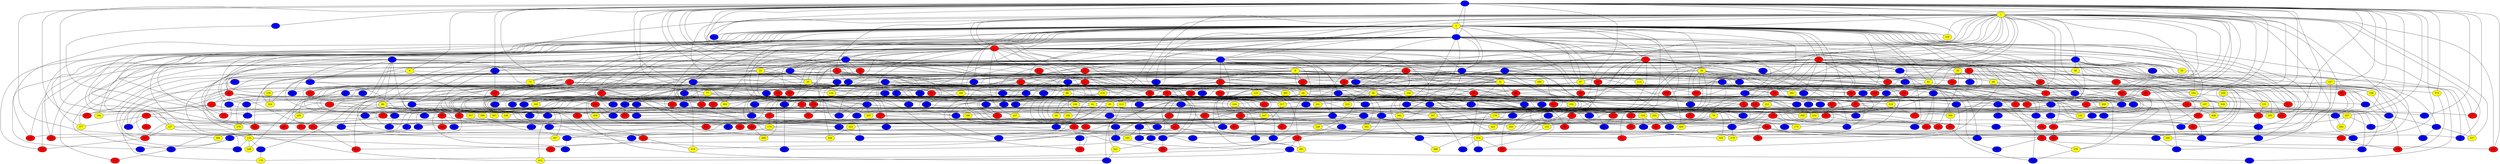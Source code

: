graph {
0 [style = filled fillcolor = blue];
1 [style = filled fillcolor = yellow];
2 [style = filled fillcolor = yellow];
3 [style = filled fillcolor = blue];
4 [style = filled fillcolor = red];
5 [style = filled fillcolor = blue];
6 [style = filled fillcolor = yellow];
7 [style = filled fillcolor = red];
8 [style = filled fillcolor = yellow];
9 [style = filled fillcolor = blue];
10 [style = filled fillcolor = red];
11 [style = filled fillcolor = blue];
12 [style = filled fillcolor = blue];
13 [style = filled fillcolor = red];
14 [style = filled fillcolor = red];
15 [style = filled fillcolor = red];
16 [style = filled fillcolor = red];
17 [style = filled fillcolor = red];
18 [style = filled fillcolor = red];
19 [style = filled fillcolor = blue];
20 [style = filled fillcolor = yellow];
21 [style = filled fillcolor = blue];
22 [style = filled fillcolor = red];
23 [style = filled fillcolor = yellow];
24 [style = filled fillcolor = red];
25 [style = filled fillcolor = blue];
26 [style = filled fillcolor = blue];
27 [style = filled fillcolor = blue];
28 [style = filled fillcolor = red];
29 [style = filled fillcolor = yellow];
30 [style = filled fillcolor = yellow];
31 [style = filled fillcolor = yellow];
32 [style = filled fillcolor = red];
33 [style = filled fillcolor = blue];
34 [style = filled fillcolor = yellow];
35 [style = filled fillcolor = blue];
36 [style = filled fillcolor = blue];
37 [style = filled fillcolor = blue];
38 [style = filled fillcolor = blue];
39 [style = filled fillcolor = blue];
40 [style = filled fillcolor = red];
41 [style = filled fillcolor = blue];
42 [style = filled fillcolor = blue];
43 [style = filled fillcolor = red];
44 [style = filled fillcolor = blue];
45 [style = filled fillcolor = red];
46 [style = filled fillcolor = red];
47 [style = filled fillcolor = blue];
48 [style = filled fillcolor = red];
49 [style = filled fillcolor = red];
50 [style = filled fillcolor = yellow];
51 [style = filled fillcolor = blue];
52 [style = filled fillcolor = blue];
53 [style = filled fillcolor = blue];
54 [style = filled fillcolor = red];
55 [style = filled fillcolor = blue];
56 [style = filled fillcolor = yellow];
57 [style = filled fillcolor = red];
58 [style = filled fillcolor = yellow];
59 [style = filled fillcolor = blue];
60 [style = filled fillcolor = blue];
61 [style = filled fillcolor = blue];
62 [style = filled fillcolor = yellow];
63 [style = filled fillcolor = red];
64 [style = filled fillcolor = blue];
65 [style = filled fillcolor = yellow];
66 [style = filled fillcolor = blue];
67 [style = filled fillcolor = blue];
68 [style = filled fillcolor = red];
69 [style = filled fillcolor = yellow];
70 [style = filled fillcolor = blue];
71 [style = filled fillcolor = red];
72 [style = filled fillcolor = yellow];
73 [style = filled fillcolor = red];
74 [style = filled fillcolor = blue];
75 [style = filled fillcolor = red];
76 [style = filled fillcolor = yellow];
77 [style = filled fillcolor = yellow];
78 [style = filled fillcolor = red];
79 [style = filled fillcolor = red];
80 [style = filled fillcolor = red];
81 [style = filled fillcolor = red];
82 [style = filled fillcolor = red];
83 [style = filled fillcolor = blue];
84 [style = filled fillcolor = blue];
85 [style = filled fillcolor = red];
86 [style = filled fillcolor = yellow];
87 [style = filled fillcolor = red];
88 [style = filled fillcolor = blue];
89 [style = filled fillcolor = blue];
90 [style = filled fillcolor = yellow];
91 [style = filled fillcolor = yellow];
92 [style = filled fillcolor = red];
93 [style = filled fillcolor = blue];
94 [style = filled fillcolor = red];
95 [style = filled fillcolor = red];
96 [style = filled fillcolor = blue];
97 [style = filled fillcolor = yellow];
98 [style = filled fillcolor = yellow];
99 [style = filled fillcolor = red];
100 [style = filled fillcolor = blue];
101 [style = filled fillcolor = blue];
102 [style = filled fillcolor = blue];
103 [style = filled fillcolor = yellow];
104 [style = filled fillcolor = yellow];
105 [style = filled fillcolor = red];
106 [style = filled fillcolor = yellow];
107 [style = filled fillcolor = yellow];
108 [style = filled fillcolor = red];
109 [style = filled fillcolor = blue];
110 [style = filled fillcolor = blue];
111 [style = filled fillcolor = red];
112 [style = filled fillcolor = blue];
113 [style = filled fillcolor = yellow];
114 [style = filled fillcolor = blue];
115 [style = filled fillcolor = blue];
116 [style = filled fillcolor = blue];
117 [style = filled fillcolor = red];
118 [style = filled fillcolor = yellow];
119 [style = filled fillcolor = red];
120 [style = filled fillcolor = blue];
121 [style = filled fillcolor = red];
122 [style = filled fillcolor = red];
123 [style = filled fillcolor = yellow];
124 [style = filled fillcolor = blue];
125 [style = filled fillcolor = red];
126 [style = filled fillcolor = blue];
127 [style = filled fillcolor = yellow];
128 [style = filled fillcolor = blue];
129 [style = filled fillcolor = yellow];
130 [style = filled fillcolor = red];
131 [style = filled fillcolor = yellow];
132 [style = filled fillcolor = red];
133 [style = filled fillcolor = blue];
134 [style = filled fillcolor = yellow];
135 [style = filled fillcolor = blue];
136 [style = filled fillcolor = blue];
137 [style = filled fillcolor = red];
138 [style = filled fillcolor = red];
139 [style = filled fillcolor = blue];
140 [style = filled fillcolor = red];
141 [style = filled fillcolor = blue];
142 [style = filled fillcolor = yellow];
143 [style = filled fillcolor = red];
144 [style = filled fillcolor = red];
145 [style = filled fillcolor = blue];
146 [style = filled fillcolor = blue];
147 [style = filled fillcolor = blue];
148 [style = filled fillcolor = red];
149 [style = filled fillcolor = blue];
150 [style = filled fillcolor = blue];
151 [style = filled fillcolor = blue];
152 [style = filled fillcolor = red];
153 [style = filled fillcolor = yellow];
154 [style = filled fillcolor = blue];
155 [style = filled fillcolor = yellow];
156 [style = filled fillcolor = red];
157 [style = filled fillcolor = blue];
158 [style = filled fillcolor = red];
159 [style = filled fillcolor = blue];
160 [style = filled fillcolor = yellow];
161 [style = filled fillcolor = blue];
162 [style = filled fillcolor = red];
163 [style = filled fillcolor = red];
164 [style = filled fillcolor = yellow];
165 [style = filled fillcolor = blue];
166 [style = filled fillcolor = yellow];
167 [style = filled fillcolor = red];
168 [style = filled fillcolor = blue];
169 [style = filled fillcolor = blue];
170 [style = filled fillcolor = yellow];
171 [style = filled fillcolor = blue];
172 [style = filled fillcolor = blue];
173 [style = filled fillcolor = yellow];
174 [style = filled fillcolor = blue];
175 [style = filled fillcolor = blue];
176 [style = filled fillcolor = red];
177 [style = filled fillcolor = blue];
178 [style = filled fillcolor = yellow];
179 [style = filled fillcolor = yellow];
180 [style = filled fillcolor = blue];
181 [style = filled fillcolor = blue];
182 [style = filled fillcolor = red];
183 [style = filled fillcolor = red];
184 [style = filled fillcolor = yellow];
185 [style = filled fillcolor = yellow];
186 [style = filled fillcolor = blue];
187 [style = filled fillcolor = red];
188 [style = filled fillcolor = red];
189 [style = filled fillcolor = blue];
190 [style = filled fillcolor = blue];
191 [style = filled fillcolor = yellow];
192 [style = filled fillcolor = red];
193 [style = filled fillcolor = red];
194 [style = filled fillcolor = yellow];
195 [style = filled fillcolor = yellow];
196 [style = filled fillcolor = red];
197 [style = filled fillcolor = yellow];
198 [style = filled fillcolor = yellow];
199 [style = filled fillcolor = red];
200 [style = filled fillcolor = red];
201 [style = filled fillcolor = blue];
202 [style = filled fillcolor = red];
203 [style = filled fillcolor = yellow];
204 [style = filled fillcolor = blue];
205 [style = filled fillcolor = yellow];
206 [style = filled fillcolor = red];
207 [style = filled fillcolor = yellow];
208 [style = filled fillcolor = red];
209 [style = filled fillcolor = red];
210 [style = filled fillcolor = red];
211 [style = filled fillcolor = red];
212 [style = filled fillcolor = red];
213 [style = filled fillcolor = yellow];
214 [style = filled fillcolor = blue];
215 [style = filled fillcolor = red];
216 [style = filled fillcolor = yellow];
217 [style = filled fillcolor = blue];
218 [style = filled fillcolor = blue];
219 [style = filled fillcolor = yellow];
220 [style = filled fillcolor = blue];
221 [style = filled fillcolor = blue];
222 [style = filled fillcolor = yellow];
223 [style = filled fillcolor = blue];
224 [style = filled fillcolor = yellow];
225 [style = filled fillcolor = blue];
226 [style = filled fillcolor = blue];
227 [style = filled fillcolor = blue];
228 [style = filled fillcolor = blue];
229 [style = filled fillcolor = yellow];
230 [style = filled fillcolor = red];
231 [style = filled fillcolor = blue];
232 [style = filled fillcolor = yellow];
233 [style = filled fillcolor = blue];
234 [style = filled fillcolor = red];
235 [style = filled fillcolor = red];
236 [style = filled fillcolor = blue];
237 [style = filled fillcolor = yellow];
238 [style = filled fillcolor = yellow];
239 [style = filled fillcolor = red];
240 [style = filled fillcolor = red];
241 [style = filled fillcolor = yellow];
242 [style = filled fillcolor = blue];
243 [style = filled fillcolor = red];
244 [style = filled fillcolor = blue];
245 [style = filled fillcolor = blue];
246 [style = filled fillcolor = blue];
247 [style = filled fillcolor = yellow];
248 [style = filled fillcolor = blue];
249 [style = filled fillcolor = red];
250 [style = filled fillcolor = blue];
251 [style = filled fillcolor = red];
252 [style = filled fillcolor = blue];
253 [style = filled fillcolor = blue];
254 [style = filled fillcolor = blue];
255 [style = filled fillcolor = blue];
256 [style = filled fillcolor = blue];
257 [style = filled fillcolor = yellow];
258 [style = filled fillcolor = red];
259 [style = filled fillcolor = yellow];
260 [style = filled fillcolor = blue];
261 [style = filled fillcolor = blue];
262 [style = filled fillcolor = blue];
263 [style = filled fillcolor = blue];
264 [style = filled fillcolor = blue];
265 [style = filled fillcolor = blue];
266 [style = filled fillcolor = yellow];
267 [style = filled fillcolor = yellow];
268 [style = filled fillcolor = blue];
269 [style = filled fillcolor = yellow];
270 [style = filled fillcolor = blue];
271 [style = filled fillcolor = red];
272 [style = filled fillcolor = blue];
273 [style = filled fillcolor = red];
274 [style = filled fillcolor = blue];
275 [style = filled fillcolor = red];
276 [style = filled fillcolor = yellow];
277 [style = filled fillcolor = blue];
278 [style = filled fillcolor = blue];
279 [style = filled fillcolor = yellow];
280 [style = filled fillcolor = red];
281 [style = filled fillcolor = yellow];
282 [style = filled fillcolor = yellow];
283 [style = filled fillcolor = blue];
284 [style = filled fillcolor = red];
285 [style = filled fillcolor = red];
286 [style = filled fillcolor = blue];
287 [style = filled fillcolor = red];
288 [style = filled fillcolor = blue];
289 [style = filled fillcolor = yellow];
290 [style = filled fillcolor = red];
291 [style = filled fillcolor = red];
292 [style = filled fillcolor = yellow];
293 [style = filled fillcolor = blue];
294 [style = filled fillcolor = blue];
295 [style = filled fillcolor = yellow];
296 [style = filled fillcolor = blue];
297 [style = filled fillcolor = red];
298 [style = filled fillcolor = red];
299 [style = filled fillcolor = yellow];
300 [style = filled fillcolor = blue];
301 [style = filled fillcolor = yellow];
302 [style = filled fillcolor = blue];
303 [style = filled fillcolor = red];
304 [style = filled fillcolor = blue];
305 [style = filled fillcolor = blue];
306 [style = filled fillcolor = yellow];
307 [style = filled fillcolor = yellow];
308 [style = filled fillcolor = yellow];
309 [style = filled fillcolor = blue];
310 [style = filled fillcolor = blue];
311 [style = filled fillcolor = red];
312 [style = filled fillcolor = blue];
313 [style = filled fillcolor = red];
314 [style = filled fillcolor = blue];
315 [style = filled fillcolor = red];
316 [style = filled fillcolor = yellow];
317 [style = filled fillcolor = yellow];
318 [style = filled fillcolor = blue];
319 [style = filled fillcolor = yellow];
320 [style = filled fillcolor = red];
321 [style = filled fillcolor = red];
322 [style = filled fillcolor = blue];
323 [style = filled fillcolor = yellow];
324 [style = filled fillcolor = blue];
325 [style = filled fillcolor = red];
326 [style = filled fillcolor = red];
327 [style = filled fillcolor = red];
328 [style = filled fillcolor = yellow];
329 [style = filled fillcolor = yellow];
330 [style = filled fillcolor = red];
331 [style = filled fillcolor = blue];
332 [style = filled fillcolor = red];
333 [style = filled fillcolor = yellow];
334 [style = filled fillcolor = yellow];
335 [style = filled fillcolor = red];
336 [style = filled fillcolor = yellow];
337 [style = filled fillcolor = red];
338 [style = filled fillcolor = red];
339 [style = filled fillcolor = blue];
340 [style = filled fillcolor = red];
341 [style = filled fillcolor = blue];
342 [style = filled fillcolor = yellow];
343 [style = filled fillcolor = blue];
344 [style = filled fillcolor = blue];
345 [style = filled fillcolor = red];
346 [style = filled fillcolor = yellow];
347 [style = filled fillcolor = blue];
348 [style = filled fillcolor = yellow];
349 [style = filled fillcolor = blue];
350 [style = filled fillcolor = blue];
351 [style = filled fillcolor = red];
352 [style = filled fillcolor = blue];
353 [style = filled fillcolor = blue];
354 [style = filled fillcolor = blue];
355 [style = filled fillcolor = blue];
356 [style = filled fillcolor = blue];
357 [style = filled fillcolor = blue];
358 [style = filled fillcolor = blue];
359 [style = filled fillcolor = blue];
360 [style = filled fillcolor = blue];
361 [style = filled fillcolor = blue];
362 [style = filled fillcolor = red];
363 [style = filled fillcolor = red];
364 [style = filled fillcolor = blue];
365 [style = filled fillcolor = yellow];
366 [style = filled fillcolor = blue];
367 [style = filled fillcolor = red];
368 [style = filled fillcolor = yellow];
369 [style = filled fillcolor = yellow];
370 [style = filled fillcolor = red];
371 [style = filled fillcolor = blue];
372 [style = filled fillcolor = red];
373 [style = filled fillcolor = yellow];
374 [style = filled fillcolor = yellow];
375 [style = filled fillcolor = blue];
376 [style = filled fillcolor = blue];
377 [style = filled fillcolor = yellow];
378 [style = filled fillcolor = blue];
379 [style = filled fillcolor = yellow];
380 [style = filled fillcolor = blue];
381 [style = filled fillcolor = blue];
382 [style = filled fillcolor = blue];
383 [style = filled fillcolor = red];
384 [style = filled fillcolor = red];
385 [style = filled fillcolor = yellow];
386 [style = filled fillcolor = blue];
387 [style = filled fillcolor = yellow];
388 [style = filled fillcolor = red];
389 [style = filled fillcolor = red];
390 [style = filled fillcolor = red];
391 [style = filled fillcolor = yellow];
392 [style = filled fillcolor = yellow];
393 [style = filled fillcolor = red];
394 [style = filled fillcolor = blue];
395 [style = filled fillcolor = blue];
396 [style = filled fillcolor = red];
397 [style = filled fillcolor = yellow];
398 [style = filled fillcolor = blue];
399 [style = filled fillcolor = yellow];
400 [style = filled fillcolor = blue];
401 [style = filled fillcolor = blue];
402 [style = filled fillcolor = blue];
403 [style = filled fillcolor = blue];
404 [style = filled fillcolor = blue];
405 [style = filled fillcolor = blue];
406 [style = filled fillcolor = blue];
407 [style = filled fillcolor = red];
408 [style = filled fillcolor = yellow];
409 [style = filled fillcolor = yellow];
410 [style = filled fillcolor = red];
411 [style = filled fillcolor = red];
412 [style = filled fillcolor = yellow];
413 [style = filled fillcolor = blue];
414 [style = filled fillcolor = red];
415 [style = filled fillcolor = blue];
416 [style = filled fillcolor = blue];
417 [style = filled fillcolor = blue];
418 [style = filled fillcolor = red];
419 [style = filled fillcolor = blue];
420 [style = filled fillcolor = red];
421 [style = filled fillcolor = yellow];
422 [style = filled fillcolor = blue];
0 -- 7;
0 -- 18;
0 -- 20;
0 -- 32;
0 -- 39;
0 -- 53;
0 -- 66;
0 -- 68;
0 -- 82;
0 -- 90;
0 -- 92;
0 -- 126;
0 -- 127;
0 -- 137;
0 -- 148;
0 -- 6;
0 -- 3;
0 -- 2;
0 -- 1;
0 -- 150;
0 -- 163;
0 -- 197;
0 -- 207;
0 -- 235;
0 -- 259;
0 -- 273;
0 -- 290;
0 -- 302;
0 -- 314;
0 -- 325;
0 -- 337;
0 -- 365;
0 -- 373;
0 -- 385;
0 -- 401;
1 -- 2;
1 -- 3;
1 -- 4;
1 -- 5;
1 -- 9;
1 -- 13;
1 -- 16;
1 -- 22;
1 -- 29;
1 -- 46;
1 -- 60;
1 -- 63;
1 -- 75;
1 -- 90;
1 -- 91;
1 -- 94;
1 -- 101;
1 -- 109;
1 -- 132;
1 -- 133;
1 -- 134;
1 -- 142;
1 -- 169;
1 -- 173;
1 -- 211;
1 -- 234;
1 -- 236;
1 -- 237;
1 -- 245;
1 -- 250;
1 -- 273;
1 -- 279;
1 -- 316;
1 -- 325;
1 -- 327;
1 -- 330;
1 -- 341;
1 -- 347;
1 -- 351;
1 -- 396;
1 -- 405;
2 -- 3;
2 -- 4;
2 -- 5;
2 -- 7;
2 -- 10;
2 -- 13;
2 -- 16;
2 -- 21;
2 -- 25;
2 -- 27;
2 -- 30;
2 -- 34;
2 -- 36;
2 -- 39;
2 -- 43;
2 -- 49;
2 -- 52;
2 -- 57;
2 -- 63;
2 -- 71;
2 -- 73;
2 -- 81;
2 -- 91;
2 -- 96;
2 -- 97;
2 -- 108;
2 -- 121;
2 -- 129;
2 -- 133;
2 -- 146;
2 -- 156;
2 -- 159;
2 -- 164;
2 -- 206;
2 -- 230;
2 -- 237;
2 -- 249;
2 -- 251;
2 -- 277;
2 -- 283;
2 -- 291;
2 -- 294;
2 -- 311;
2 -- 313;
2 -- 315;
2 -- 316;
2 -- 345;
2 -- 393;
2 -- 395;
2 -- 399;
3 -- 4;
3 -- 11;
3 -- 19;
3 -- 25;
3 -- 32;
3 -- 36;
3 -- 48;
3 -- 50;
3 -- 70;
3 -- 80;
3 -- 97;
3 -- 117;
3 -- 147;
3 -- 166;
3 -- 185;
3 -- 194;
3 -- 215;
3 -- 221;
3 -- 250;
3 -- 267;
3 -- 270;
3 -- 280;
3 -- 302;
3 -- 322;
3 -- 368;
3 -- 375;
3 -- 377;
4 -- 5;
4 -- 11;
4 -- 12;
4 -- 22;
4 -- 23;
4 -- 24;
4 -- 34;
4 -- 36;
4 -- 44;
4 -- 50;
4 -- 51;
4 -- 83;
4 -- 88;
4 -- 93;
4 -- 99;
4 -- 111;
4 -- 118;
4 -- 127;
4 -- 133;
4 -- 141;
4 -- 150;
4 -- 153;
4 -- 199;
4 -- 230;
4 -- 257;
4 -- 267;
4 -- 276;
4 -- 288;
4 -- 298;
4 -- 342;
4 -- 346;
4 -- 361;
4 -- 369;
4 -- 420;
5 -- 8;
5 -- 14;
5 -- 20;
5 -- 31;
5 -- 34;
5 -- 70;
5 -- 89;
5 -- 106;
5 -- 111;
5 -- 120;
5 -- 177;
5 -- 223;
5 -- 243;
5 -- 347;
5 -- 359;
5 -- 370;
5 -- 372;
5 -- 378;
6 -- 38;
6 -- 235;
6 -- 256;
6 -- 417;
7 -- 26;
7 -- 27;
7 -- 45;
7 -- 65;
7 -- 67;
7 -- 77;
7 -- 79;
7 -- 135;
7 -- 145;
7 -- 162;
7 -- 176;
7 -- 205;
7 -- 212;
7 -- 357;
8 -- 12;
8 -- 14;
8 -- 25;
8 -- 29;
8 -- 40;
8 -- 68;
8 -- 78;
8 -- 103;
8 -- 134;
8 -- 158;
8 -- 192;
8 -- 202;
8 -- 222;
8 -- 276;
8 -- 299;
8 -- 310;
8 -- 422;
9 -- 28;
9 -- 32;
9 -- 50;
9 -- 58;
9 -- 141;
9 -- 154;
9 -- 210;
9 -- 242;
9 -- 392;
9 -- 408;
9 -- 417;
10 -- 18;
10 -- 19;
10 -- 28;
10 -- 29;
10 -- 30;
10 -- 41;
10 -- 61;
10 -- 72;
10 -- 87;
10 -- 119;
10 -- 122;
10 -- 131;
10 -- 141;
10 -- 162;
10 -- 181;
10 -- 210;
10 -- 225;
10 -- 255;
10 -- 268;
10 -- 270;
10 -- 296;
10 -- 324;
10 -- 328;
10 -- 330;
10 -- 334;
11 -- 19;
11 -- 23;
11 -- 24;
11 -- 31;
11 -- 33;
11 -- 69;
11 -- 72;
11 -- 94;
11 -- 105;
11 -- 118;
11 -- 158;
11 -- 214;
11 -- 275;
11 -- 297;
11 -- 301;
11 -- 344;
11 -- 358;
11 -- 411;
12 -- 15;
12 -- 155;
12 -- 218;
12 -- 313;
13 -- 15;
13 -- 17;
13 -- 43;
13 -- 48;
13 -- 78;
13 -- 80;
13 -- 86;
13 -- 88;
13 -- 99;
13 -- 109;
13 -- 114;
13 -- 115;
13 -- 120;
13 -- 148;
13 -- 150;
13 -- 174;
13 -- 192;
13 -- 245;
13 -- 343;
13 -- 365;
13 -- 377;
13 -- 382;
13 -- 409;
14 -- 15;
14 -- 65;
14 -- 68;
14 -- 77;
14 -- 93;
14 -- 96;
14 -- 128;
14 -- 164;
14 -- 190;
14 -- 317;
15 -- 27;
15 -- 49;
15 -- 65;
15 -- 67;
15 -- 100;
15 -- 108;
15 -- 117;
15 -- 120;
15 -- 126;
15 -- 162;
15 -- 190;
15 -- 213;
15 -- 227;
15 -- 239;
15 -- 246;
15 -- 248;
15 -- 345;
16 -- 24;
16 -- 31;
16 -- 38;
16 -- 42;
16 -- 44;
16 -- 143;
16 -- 269;
16 -- 281;
16 -- 331;
17 -- 33;
17 -- 37;
17 -- 59;
17 -- 131;
17 -- 164;
17 -- 171;
17 -- 196;
17 -- 329;
18 -- 79;
18 -- 98;
18 -- 151;
18 -- 199;
18 -- 211;
18 -- 243;
18 -- 410;
19 -- 20;
19 -- 28;
19 -- 165;
19 -- 214;
19 -- 386;
19 -- 393;
20 -- 26;
20 -- 49;
20 -- 51;
20 -- 147;
20 -- 178;
20 -- 187;
21 -- 23;
21 -- 37;
21 -- 77;
21 -- 86;
21 -- 95;
21 -- 116;
21 -- 165;
21 -- 198;
21 -- 206;
21 -- 215;
21 -- 282;
21 -- 309;
21 -- 357;
21 -- 368;
21 -- 412;
22 -- 35;
22 -- 37;
22 -- 48;
22 -- 51;
22 -- 52;
22 -- 56;
22 -- 93;
22 -- 114;
22 -- 121;
22 -- 140;
22 -- 175;
22 -- 180;
22 -- 263;
23 -- 26;
23 -- 35;
23 -- 43;
23 -- 46;
23 -- 79;
23 -- 146;
23 -- 185;
23 -- 186;
23 -- 193;
23 -- 224;
23 -- 228;
23 -- 265;
24 -- 42;
24 -- 92;
24 -- 124;
24 -- 151;
24 -- 219;
24 -- 265;
24 -- 300;
24 -- 326;
24 -- 354;
25 -- 57;
25 -- 61;
25 -- 81;
25 -- 84;
25 -- 149;
25 -- 204;
25 -- 348;
25 -- 369;
26 -- 45;
26 -- 62;
26 -- 85;
26 -- 332;
27 -- 95;
27 -- 117;
27 -- 318;
28 -- 75;
28 -- 147;
29 -- 67;
29 -- 89;
29 -- 100;
29 -- 101;
29 -- 104;
29 -- 136;
29 -- 196;
29 -- 213;
29 -- 358;
30 -- 143;
30 -- 171;
30 -- 303;
30 -- 403;
31 -- 40;
31 -- 54;
31 -- 112;
31 -- 123;
31 -- 136;
31 -- 264;
31 -- 275;
31 -- 278;
31 -- 330;
31 -- 337;
31 -- 342;
31 -- 374;
32 -- 42;
32 -- 44;
32 -- 55;
32 -- 72;
32 -- 91;
32 -- 100;
32 -- 151;
32 -- 224;
32 -- 347;
32 -- 356;
32 -- 376;
32 -- 387;
33 -- 56;
33 -- 98;
33 -- 110;
33 -- 125;
33 -- 186;
33 -- 402;
34 -- 35;
34 -- 69;
34 -- 74;
34 -- 97;
34 -- 122;
34 -- 142;
34 -- 204;
34 -- 226;
34 -- 266;
34 -- 272;
35 -- 62;
35 -- 112;
36 -- 46;
36 -- 60;
36 -- 113;
36 -- 130;
36 -- 156;
36 -- 169;
36 -- 175;
36 -- 253;
36 -- 364;
37 -- 40;
37 -- 54;
37 -- 73;
37 -- 96;
37 -- 149;
37 -- 187;
37 -- 203;
37 -- 240;
37 -- 255;
37 -- 280;
38 -- 84;
38 -- 121;
38 -- 130;
38 -- 233;
38 -- 258;
38 -- 282;
38 -- 294;
38 -- 355;
38 -- 395;
38 -- 407;
40 -- 71;
40 -- 155;
40 -- 306;
41 -- 47;
41 -- 69;
41 -- 80;
41 -- 103;
41 -- 158;
41 -- 166;
41 -- 179;
41 -- 189;
41 -- 212;
41 -- 262;
41 -- 336;
42 -- 47;
42 -- 119;
42 -- 131;
42 -- 192;
42 -- 380;
43 -- 45;
43 -- 132;
43 -- 157;
43 -- 159;
43 -- 176;
43 -- 188;
43 -- 379;
43 -- 409;
44 -- 59;
44 -- 61;
44 -- 78;
44 -- 105;
44 -- 134;
44 -- 172;
44 -- 191;
44 -- 251;
44 -- 288;
44 -- 308;
44 -- 332;
44 -- 350;
44 -- 381;
44 -- 391;
45 -- 55;
45 -- 138;
45 -- 194;
45 -- 318;
46 -- 56;
47 -- 413;
48 -- 139;
48 -- 352;
49 -- 76;
49 -- 148;
49 -- 274;
49 -- 277;
49 -- 342;
50 -- 372;
51 -- 166;
51 -- 202;
51 -- 233;
51 -- 240;
51 -- 250;
51 -- 380;
51 -- 397;
51 -- 414;
52 -- 130;
52 -- 361;
53 -- 366;
54 -- 60;
54 -- 63;
54 -- 74;
54 -- 82;
54 -- 252;
54 -- 269;
54 -- 312;
55 -- 119;
55 -- 183;
56 -- 66;
56 -- 73;
56 -- 83;
56 -- 101;
56 -- 145;
56 -- 173;
56 -- 184;
56 -- 191;
56 -- 226;
56 -- 288;
56 -- 329;
56 -- 371;
57 -- 146;
57 -- 182;
57 -- 344;
57 -- 346;
57 -- 412;
58 -- 107;
58 -- 114;
59 -- 351;
59 -- 384;
59 -- 394;
59 -- 421;
60 -- 110;
60 -- 124;
60 -- 232;
60 -- 323;
62 -- 90;
62 -- 334;
63 -- 177;
63 -- 227;
63 -- 401;
64 -- 159;
65 -- 70;
65 -- 112;
65 -- 248;
65 -- 261;
65 -- 323;
65 -- 367;
65 -- 406;
66 -- 178;
66 -- 181;
66 -- 248;
66 -- 315;
66 -- 416;
67 -- 202;
68 -- 223;
68 -- 246;
69 -- 75;
69 -- 106;
70 -- 74;
70 -- 83;
70 -- 139;
70 -- 262;
70 -- 340;
71 -- 85;
71 -- 102;
71 -- 140;
71 -- 163;
71 -- 177;
71 -- 233;
71 -- 254;
71 -- 370;
72 -- 129;
72 -- 218;
73 -- 415;
75 -- 82;
75 -- 161;
75 -- 360;
76 -- 167;
76 -- 239;
77 -- 81;
77 -- 86;
77 -- 107;
77 -- 160;
77 -- 184;
77 -- 190;
77 -- 293;
77 -- 295;
77 -- 355;
77 -- 422;
78 -- 165;
78 -- 222;
78 -- 293;
79 -- 179;
79 -- 182;
80 -- 88;
80 -- 327;
81 -- 140;
82 -- 170;
82 -- 179;
82 -- 231;
82 -- 349;
83 -- 118;
84 -- 216;
85 -- 313;
85 -- 323;
85 -- 402;
85 -- 420;
86 -- 102;
86 -- 125;
86 -- 238;
86 -- 334;
86 -- 399;
87 -- 221;
87 -- 340;
88 -- 161;
88 -- 343;
89 -- 366;
91 -- 258;
91 -- 305;
93 -- 109;
93 -- 174;
93 -- 201;
93 -- 204;
93 -- 216;
93 -- 229;
93 -- 253;
93 -- 263;
93 -- 291;
93 -- 297;
93 -- 300;
93 -- 333;
93 -- 338;
92 -- 225;
92 -- 314;
94 -- 284;
94 -- 382;
95 -- 261;
95 -- 385;
95 -- 394;
96 -- 232;
96 -- 270;
96 -- 305;
96 -- 320;
97 -- 99;
97 -- 247;
97 -- 283;
97 -- 410;
98 -- 201;
98 -- 257;
98 -- 311;
100 -- 108;
100 -- 137;
100 -- 152;
101 -- 142;
101 -- 278;
101 -- 375;
101 -- 419;
103 -- 227;
103 -- 317;
103 -- 332;
104 -- 167;
104 -- 271;
104 -- 274;
105 -- 135;
106 -- 124;
107 -- 273;
107 -- 337;
108 -- 127;
108 -- 174;
108 -- 229;
108 -- 393;
109 -- 181;
109 -- 207;
109 -- 267;
109 -- 362;
110 -- 321;
110 -- 335;
111 -- 168;
112 -- 208;
112 -- 404;
113 -- 122;
114 -- 183;
114 -- 256;
114 -- 265;
114 -- 345;
114 -- 391;
116 -- 125;
116 -- 208;
116 -- 212;
116 -- 354;
117 -- 153;
117 -- 173;
117 -- 290;
117 -- 384;
118 -- 128;
118 -- 228;
118 -- 271;
118 -- 348;
119 -- 195;
119 -- 244;
119 -- 306;
119 -- 310;
120 -- 135;
121 -- 283;
121 -- 362;
122 -- 169;
122 -- 302;
122 -- 389;
123 -- 126;
123 -- 152;
123 -- 180;
123 -- 318;
124 -- 154;
126 -- 187;
127 -- 193;
127 -- 228;
127 -- 372;
128 -- 178;
129 -- 224;
130 -- 132;
130 -- 196;
131 -- 156;
132 -- 205;
132 -- 307;
133 -- 232;
133 -- 301;
133 -- 350;
133 -- 351;
134 -- 137;
135 -- 136;
135 -- 286;
136 -- 157;
136 -- 245;
137 -- 176;
137 -- 309;
137 -- 335;
137 -- 339;
137 -- 359;
138 -- 200;
138 -- 377;
138 -- 381;
138 -- 407;
139 -- 182;
139 -- 199;
139 -- 290;
140 -- 170;
140 -- 395;
140 -- 396;
141 -- 249;
141 -- 390;
141 -- 394;
144 -- 160;
144 -- 188;
144 -- 307;
145 -- 183;
145 -- 239;
145 -- 247;
145 -- 298;
145 -- 304;
145 -- 338;
145 -- 389;
146 -- 172;
146 -- 238;
146 -- 295;
146 -- 303;
146 -- 328;
146 -- 422;
147 -- 189;
147 -- 208;
150 -- 238;
150 -- 243;
150 -- 331;
151 -- 201;
151 -- 286;
152 -- 168;
152 -- 209;
153 -- 374;
154 -- 237;
154 -- 324;
155 -- 378;
156 -- 277;
157 -- 322;
157 -- 358;
158 -- 203;
158 -- 219;
159 -- 193;
159 -- 307;
164 -- 210;
165 -- 170;
165 -- 225;
165 -- 226;
165 -- 331;
165 -- 387;
166 -- 235;
166 -- 365;
168 -- 195;
168 -- 221;
168 -- 364;
169 -- 287;
170 -- 172;
170 -- 214;
172 -- 254;
174 -- 279;
175 -- 305;
175 -- 341;
176 -- 230;
176 -- 414;
177 -- 284;
177 -- 303;
177 -- 383;
179 -- 220;
179 -- 244;
179 -- 246;
180 -- 198;
180 -- 209;
181 -- 240;
182 -- 216;
182 -- 414;
183 -- 206;
183 -- 217;
183 -- 223;
183 -- 278;
184 -- 247;
185 -- 308;
185 -- 317;
185 -- 379;
185 -- 398;
187 -- 203;
187 -- 360;
188 -- 234;
188 -- 354;
190 -- 298;
193 -- 215;
195 -- 260;
195 -- 400;
197 -- 211;
197 -- 272;
197 -- 373;
199 -- 260;
199 -- 281;
201 -- 207;
201 -- 256;
201 -- 340;
201 -- 368;
202 -- 220;
202 -- 353;
202 -- 409;
205 -- 407;
207 -- 292;
207 -- 326;
207 -- 405;
208 -- 343;
209 -- 236;
209 -- 251;
209 -- 272;
209 -- 314;
209 -- 315;
209 -- 386;
211 -- 231;
211 -- 269;
211 -- 369;
213 -- 241;
214 -- 241;
214 -- 383;
218 -- 339;
218 -- 371;
218 -- 390;
219 -- 281;
219 -- 295;
221 -- 266;
222 -- 268;
222 -- 352;
225 -- 292;
229 -- 374;
234 -- 396;
236 -- 341;
240 -- 363;
241 -- 406;
243 -- 285;
243 -- 387;
246 -- 361;
246 -- 383;
247 -- 279;
247 -- 417;
248 -- 274;
248 -- 301;
248 -- 306;
248 -- 356;
248 -- 420;
249 -- 408;
250 -- 257;
251 -- 264;
251 -- 276;
251 -- 349;
253 -- 400;
256 -- 286;
257 -- 311;
259 -- 329;
259 -- 415;
260 -- 403;
260 -- 412;
262 -- 304;
265 -- 289;
265 -- 380;
267 -- 421;
270 -- 291;
270 -- 405;
274 -- 328;
276 -- 404;
277 -- 375;
282 -- 319;
283 -- 388;
284 -- 289;
285 -- 321;
285 -- 413;
288 -- 308;
288 -- 336;
288 -- 390;
288 -- 413;
291 -- 293;
296 -- 364;
296 -- 384;
298 -- 406;
299 -- 320;
302 -- 366;
302 -- 392;
305 -- 418;
306 -- 325;
307 -- 367;
317 -- 335;
319 -- 362;
323 -- 346;
327 -- 353;
334 -- 352;
337 -- 415;
338 -- 359;
339 -- 350;
344 -- 371;
345 -- 349;
345 -- 398;
345 -- 408;
358 -- 411;
360 -- 385;
366 -- 379;
368 -- 389;
372 -- 418;
373 -- 418;
374 -- 382;
374 -- 388;
374 -- 416;
376 -- 381;
378 -- 388;
378 -- 421;
386 -- 410;
389 -- 404;
395 -- 397;
399 -- 400;
}
